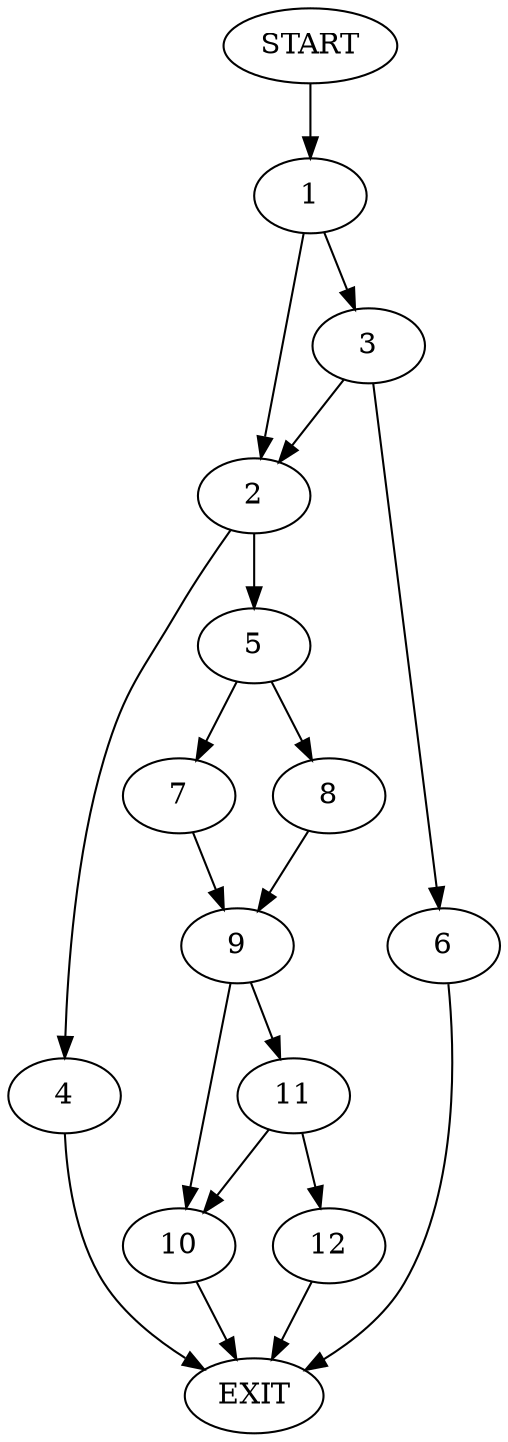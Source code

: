 digraph {
0 [label="START"]
13 [label="EXIT"]
0 -> 1
1 -> 2
1 -> 3
2 -> 4
2 -> 5
3 -> 2
3 -> 6
6 -> 13
5 -> 7
5 -> 8
4 -> 13
7 -> 9
8 -> 9
9 -> 10
9 -> 11
10 -> 13
11 -> 10
11 -> 12
12 -> 13
}
